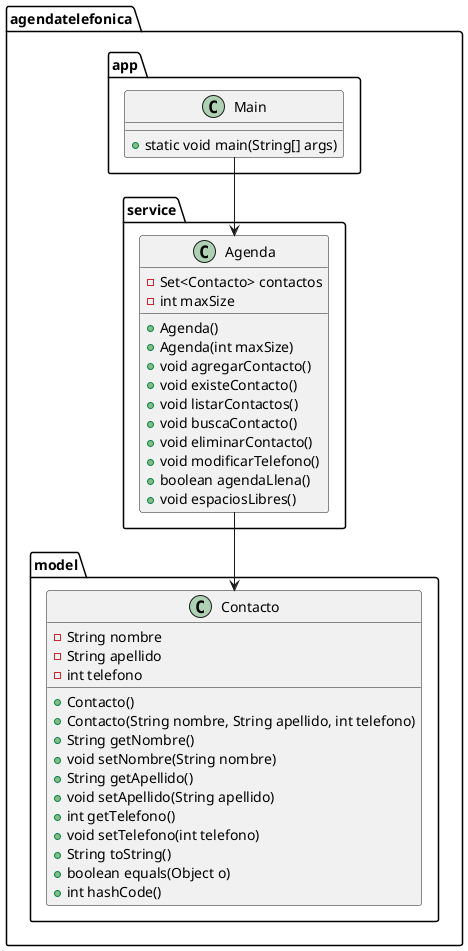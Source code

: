 @startuml

package agendatelefonica.model {
    class Contacto {
        - String nombre
        - String apellido
        - int telefono
        + Contacto()
        + Contacto(String nombre, String apellido, int telefono)
        + String getNombre()
        + void setNombre(String nombre)
        + String getApellido()
        + void setApellido(String apellido)
        + int getTelefono()
        + void setTelefono(int telefono)
        + String toString()
        + boolean equals(Object o)
        + int hashCode()
    }
}

package agendatelefonica.service {
    class Agenda {
        - Set<Contacto> contactos
        - int maxSize
        + Agenda()
        + Agenda(int maxSize)
        + void agregarContacto()
        + void existeContacto()
        + void listarContactos()
        + void buscaContacto()
        + void eliminarContacto()
        + void modificarTelefono()
        + boolean agendaLlena()
        + void espaciosLibres()
    }
}

package agendatelefonica.app {
    class Main {
        + static void main(String[] args)
    }
}

' Relaciones
agendatelefonica.service.Agenda --> agendatelefonica.model.Contacto
agendatelefonica.app.Main --> agendatelefonica.service.Agenda

@enduml
